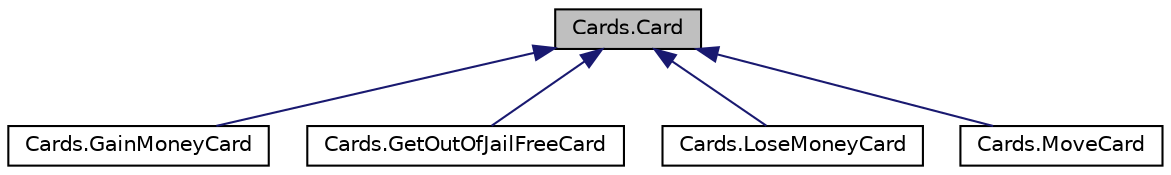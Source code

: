 digraph "Cards.Card"
{
  edge [fontname="Helvetica",fontsize="10",labelfontname="Helvetica",labelfontsize="10"];
  node [fontname="Helvetica",fontsize="10",shape=record];
  Node1 [label="Cards.Card",height=0.2,width=0.4,color="black", fillcolor="grey75", style="filled", fontcolor="black"];
  Node1 -> Node2 [dir="back",color="midnightblue",fontsize="10",style="solid",fontname="Helvetica"];
  Node2 [label="Cards.GainMoneyCard",height=0.2,width=0.4,color="black", fillcolor="white", style="filled",URL="$classCards_1_1GainMoneyCard.html"];
  Node1 -> Node3 [dir="back",color="midnightblue",fontsize="10",style="solid",fontname="Helvetica"];
  Node3 [label="Cards.GetOutOfJailFreeCard",height=0.2,width=0.4,color="black", fillcolor="white", style="filled",URL="$classCards_1_1GetOutOfJailFreeCard.html"];
  Node1 -> Node4 [dir="back",color="midnightblue",fontsize="10",style="solid",fontname="Helvetica"];
  Node4 [label="Cards.LoseMoneyCard",height=0.2,width=0.4,color="black", fillcolor="white", style="filled",URL="$classCards_1_1LoseMoneyCard.html"];
  Node1 -> Node5 [dir="back",color="midnightblue",fontsize="10",style="solid",fontname="Helvetica"];
  Node5 [label="Cards.MoveCard",height=0.2,width=0.4,color="black", fillcolor="white", style="filled",URL="$classCards_1_1MoveCard.html"];
}
